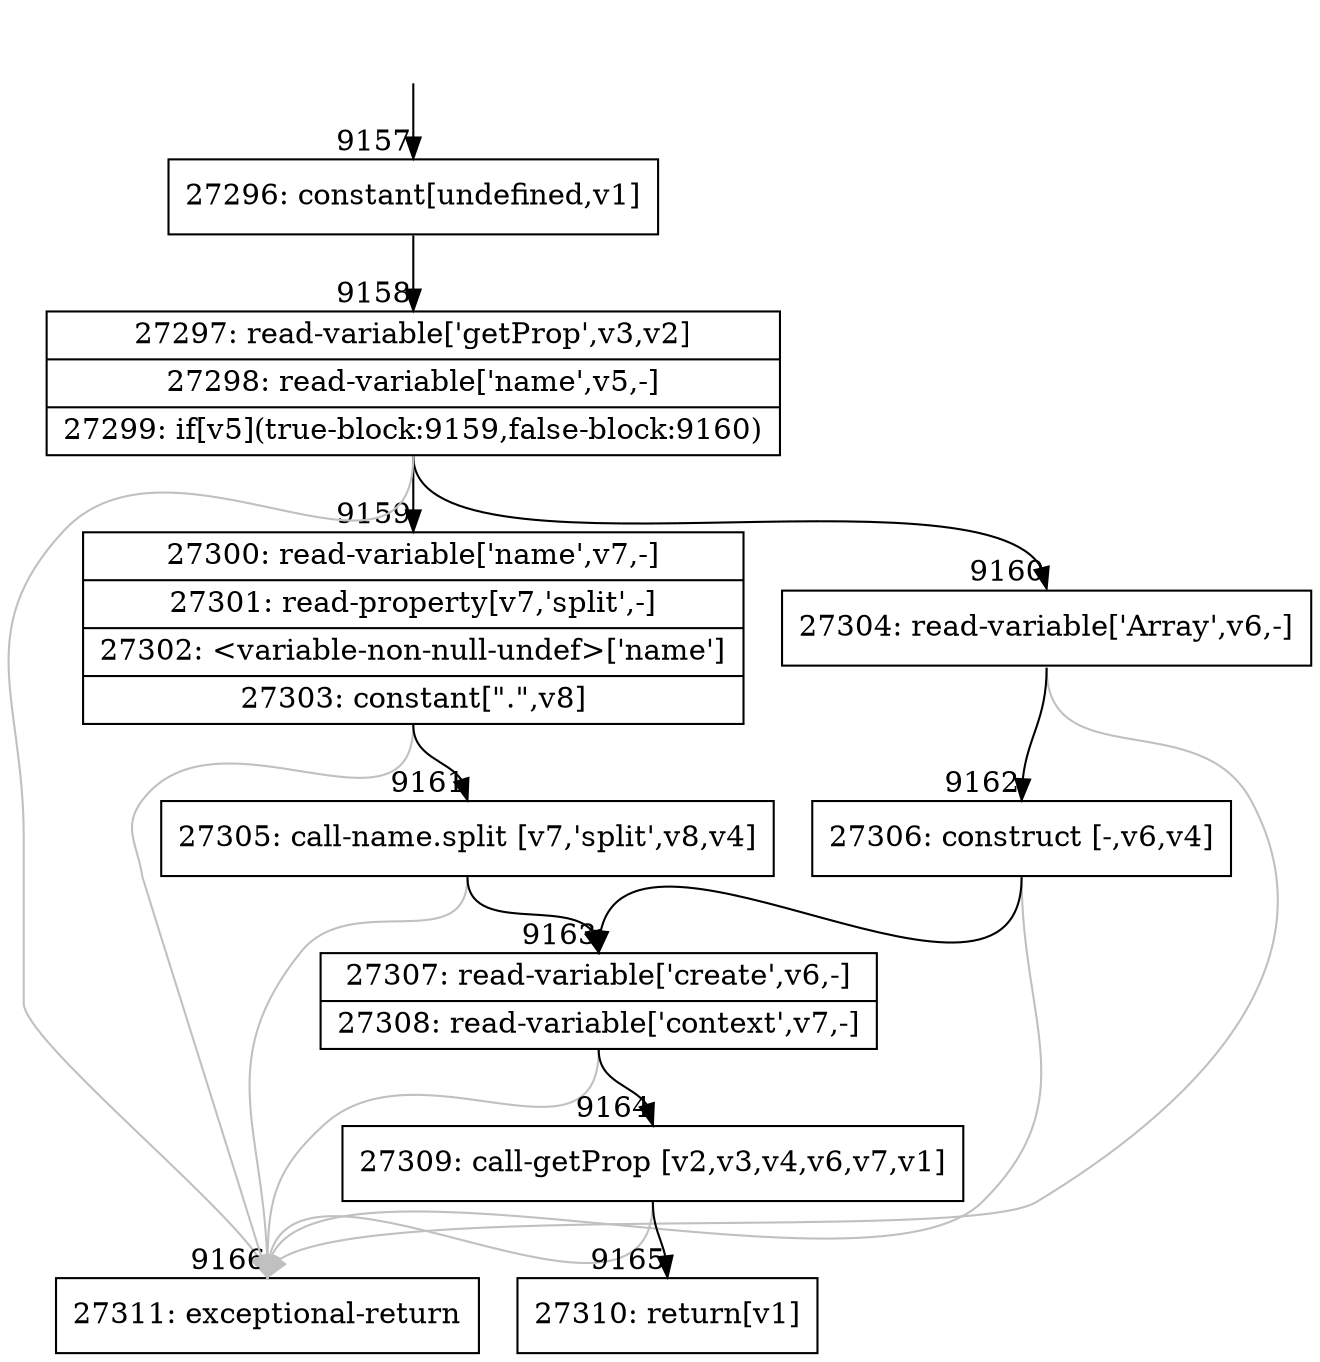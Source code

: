 digraph {
rankdir="TD"
BB_entry623[shape=none,label=""];
BB_entry623 -> BB9157 [tailport=s, headport=n, headlabel="    9157"]
BB9157 [shape=record label="{27296: constant[undefined,v1]}" ] 
BB9157 -> BB9158 [tailport=s, headport=n, headlabel="      9158"]
BB9158 [shape=record label="{27297: read-variable['getProp',v3,v2]|27298: read-variable['name',v5,-]|27299: if[v5](true-block:9159,false-block:9160)}" ] 
BB9158 -> BB9159 [tailport=s, headport=n, headlabel="      9159"]
BB9158 -> BB9160 [tailport=s, headport=n, headlabel="      9160"]
BB9158 -> BB9166 [tailport=s, headport=n, color=gray, headlabel="      9166"]
BB9159 [shape=record label="{27300: read-variable['name',v7,-]|27301: read-property[v7,'split',-]|27302: \<variable-non-null-undef\>['name']|27303: constant[\".\",v8]}" ] 
BB9159 -> BB9161 [tailport=s, headport=n, headlabel="      9161"]
BB9159 -> BB9166 [tailport=s, headport=n, color=gray]
BB9160 [shape=record label="{27304: read-variable['Array',v6,-]}" ] 
BB9160 -> BB9162 [tailport=s, headport=n, headlabel="      9162"]
BB9160 -> BB9166 [tailport=s, headport=n, color=gray]
BB9161 [shape=record label="{27305: call-name.split [v7,'split',v8,v4]}" ] 
BB9161 -> BB9163 [tailport=s, headport=n, headlabel="      9163"]
BB9161 -> BB9166 [tailport=s, headport=n, color=gray]
BB9162 [shape=record label="{27306: construct [-,v6,v4]}" ] 
BB9162 -> BB9163 [tailport=s, headport=n]
BB9162 -> BB9166 [tailport=s, headport=n, color=gray]
BB9163 [shape=record label="{27307: read-variable['create',v6,-]|27308: read-variable['context',v7,-]}" ] 
BB9163 -> BB9164 [tailport=s, headport=n, headlabel="      9164"]
BB9163 -> BB9166 [tailport=s, headport=n, color=gray]
BB9164 [shape=record label="{27309: call-getProp [v2,v3,v4,v6,v7,v1]}" ] 
BB9164 -> BB9165 [tailport=s, headport=n, headlabel="      9165"]
BB9164 -> BB9166 [tailport=s, headport=n, color=gray]
BB9165 [shape=record label="{27310: return[v1]}" ] 
BB9166 [shape=record label="{27311: exceptional-return}" ] 
//#$~ 12819
}
